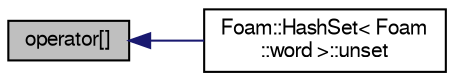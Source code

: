 digraph "operator[]"
{
  bgcolor="transparent";
  edge [fontname="FreeSans",fontsize="10",labelfontname="FreeSans",labelfontsize="10"];
  node [fontname="FreeSans",fontsize="10",shape=record];
  rankdir="LR";
  Node986 [label="operator[]",height=0.2,width=0.4,color="black", fillcolor="grey75", style="filled", fontcolor="black"];
  Node986 -> Node987 [dir="back",color="midnightblue",fontsize="10",style="solid",fontname="FreeSans"];
  Node987 [label="Foam::HashSet\< Foam\l::word \>::unset",height=0.2,width=0.4,color="black",URL="$a25690.html#a8254423a34c8f5eec22bd695751ca43a",tooltip="Unset the specified key - same as erase. "];
}
